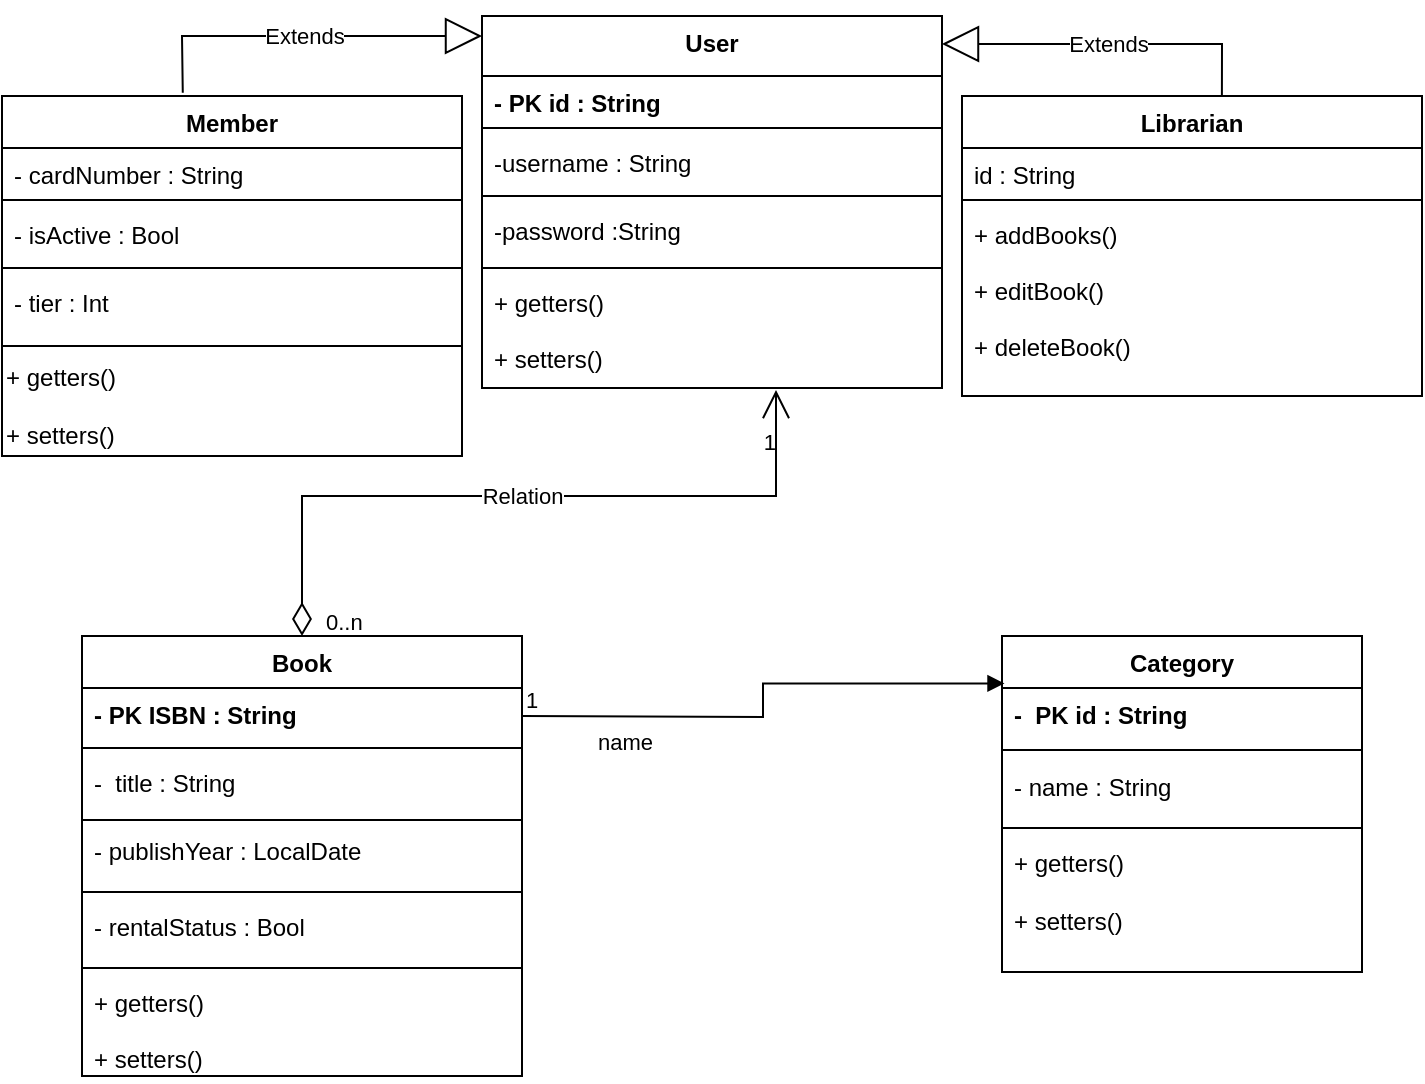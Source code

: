 <mxfile version="16.5.4" type="github">
  <diagram id="8Eo1U73nTL0b38TvhoSG" name="Page-1">
    <mxGraphModel dx="1093" dy="614" grid="1" gridSize="10" guides="1" tooltips="1" connect="1" arrows="1" fold="1" page="1" pageScale="1" pageWidth="850" pageHeight="1100" math="0" shadow="0">
      <root>
        <mxCell id="0" />
        <mxCell id="1" parent="0" />
        <mxCell id="87U8tCKJsjDM_NTHOUoC-15" value="User" style="swimlane;fontStyle=1;align=center;verticalAlign=top;childLayout=stackLayout;horizontal=1;startSize=30;horizontalStack=0;resizeParent=1;resizeParentMax=0;resizeLast=0;collapsible=1;marginBottom=0;" vertex="1" parent="1">
          <mxGeometry x="310" y="120" width="230" height="186" as="geometry" />
        </mxCell>
        <mxCell id="87U8tCKJsjDM_NTHOUoC-16" value="- PK id : String" style="text;strokeColor=none;fillColor=none;align=left;verticalAlign=top;spacingLeft=4;spacingRight=4;overflow=hidden;rotatable=0;points=[[0,0.5],[1,0.5]];portConstraint=eastwest;fontStyle=1" vertex="1" parent="87U8tCKJsjDM_NTHOUoC-15">
          <mxGeometry y="30" width="230" height="22" as="geometry" />
        </mxCell>
        <mxCell id="87U8tCKJsjDM_NTHOUoC-17" value="" style="line;strokeWidth=1;fillColor=none;align=left;verticalAlign=middle;spacingTop=-1;spacingLeft=3;spacingRight=3;rotatable=0;labelPosition=right;points=[];portConstraint=eastwest;" vertex="1" parent="87U8tCKJsjDM_NTHOUoC-15">
          <mxGeometry y="52" width="230" height="8" as="geometry" />
        </mxCell>
        <mxCell id="87U8tCKJsjDM_NTHOUoC-18" value="-username : String" style="text;strokeColor=none;fillColor=none;align=left;verticalAlign=top;spacingLeft=4;spacingRight=4;overflow=hidden;rotatable=0;points=[[0,0.5],[1,0.5]];portConstraint=eastwest;labelBorderColor=none;labelBackgroundColor=none;" vertex="1" parent="87U8tCKJsjDM_NTHOUoC-15">
          <mxGeometry y="60" width="230" height="26" as="geometry" />
        </mxCell>
        <mxCell id="87U8tCKJsjDM_NTHOUoC-31" value="" style="line;strokeWidth=1;fillColor=none;align=left;verticalAlign=middle;spacingTop=-1;spacingLeft=3;spacingRight=3;rotatable=0;labelPosition=right;points=[];portConstraint=eastwest;labelBackgroundColor=none;labelBorderColor=none;" vertex="1" parent="87U8tCKJsjDM_NTHOUoC-15">
          <mxGeometry y="86" width="230" height="8" as="geometry" />
        </mxCell>
        <mxCell id="87U8tCKJsjDM_NTHOUoC-28" value="-password :String" style="text;strokeColor=none;fillColor=none;align=left;verticalAlign=top;spacingLeft=4;spacingRight=4;overflow=hidden;rotatable=0;points=[[0,0.5],[1,0.5]];portConstraint=eastwest;labelBorderColor=none;labelBackgroundColor=none;" vertex="1" parent="87U8tCKJsjDM_NTHOUoC-15">
          <mxGeometry y="94" width="230" height="28" as="geometry" />
        </mxCell>
        <mxCell id="87U8tCKJsjDM_NTHOUoC-54" value="" style="line;strokeWidth=1;fillColor=none;align=left;verticalAlign=middle;spacingTop=-1;spacingLeft=3;spacingRight=3;rotatable=0;labelPosition=right;points=[];portConstraint=eastwest;labelBackgroundColor=none;labelBorderColor=none;" vertex="1" parent="87U8tCKJsjDM_NTHOUoC-15">
          <mxGeometry y="122" width="230" height="8" as="geometry" />
        </mxCell>
        <mxCell id="87U8tCKJsjDM_NTHOUoC-53" value="+ getters()" style="text;strokeColor=none;fillColor=none;align=left;verticalAlign=top;spacingLeft=4;spacingRight=4;overflow=hidden;rotatable=0;points=[[0,0.5],[1,0.5]];portConstraint=eastwest;labelBorderColor=none;labelBackgroundColor=none;" vertex="1" parent="87U8tCKJsjDM_NTHOUoC-15">
          <mxGeometry y="130" width="230" height="28" as="geometry" />
        </mxCell>
        <mxCell id="87U8tCKJsjDM_NTHOUoC-55" value="+ setters()" style="text;strokeColor=none;fillColor=none;align=left;verticalAlign=top;spacingLeft=4;spacingRight=4;overflow=hidden;rotatable=0;points=[[0,0.5],[1,0.5]];portConstraint=eastwest;labelBorderColor=none;labelBackgroundColor=none;" vertex="1" parent="87U8tCKJsjDM_NTHOUoC-15">
          <mxGeometry y="158" width="230" height="28" as="geometry" />
        </mxCell>
        <mxCell id="87U8tCKJsjDM_NTHOUoC-60" value="Extends" style="endArrow=block;endSize=16;endFill=0;html=1;rounded=0;exitX=0.393;exitY=-0.009;exitDx=0;exitDy=0;exitPerimeter=0;" edge="1" parent="87U8tCKJsjDM_NTHOUoC-15" source="87U8tCKJsjDM_NTHOUoC-35">
          <mxGeometry width="160" relative="1" as="geometry">
            <mxPoint x="-150" y="130" as="sourcePoint" />
            <mxPoint y="10" as="targetPoint" />
            <Array as="points">
              <mxPoint x="-150" y="10" />
            </Array>
          </mxGeometry>
        </mxCell>
        <mxCell id="87U8tCKJsjDM_NTHOUoC-35" value="Member" style="swimlane;fontStyle=1;align=center;verticalAlign=top;childLayout=stackLayout;horizontal=1;startSize=26;horizontalStack=0;resizeParent=1;resizeParentMax=0;resizeLast=0;collapsible=1;marginBottom=0;" vertex="1" parent="1">
          <mxGeometry x="70" y="160" width="230" height="180" as="geometry" />
        </mxCell>
        <mxCell id="87U8tCKJsjDM_NTHOUoC-36" value="- cardNumber : String" style="text;strokeColor=none;fillColor=none;align=left;verticalAlign=top;spacingLeft=4;spacingRight=4;overflow=hidden;rotatable=0;points=[[0,0.5],[1,0.5]];portConstraint=eastwest;" vertex="1" parent="87U8tCKJsjDM_NTHOUoC-35">
          <mxGeometry y="26" width="230" height="22" as="geometry" />
        </mxCell>
        <mxCell id="87U8tCKJsjDM_NTHOUoC-37" value="" style="line;strokeWidth=1;fillColor=none;align=left;verticalAlign=middle;spacingTop=-1;spacingLeft=3;spacingRight=3;rotatable=0;labelPosition=right;points=[];portConstraint=eastwest;" vertex="1" parent="87U8tCKJsjDM_NTHOUoC-35">
          <mxGeometry y="48" width="230" height="8" as="geometry" />
        </mxCell>
        <mxCell id="87U8tCKJsjDM_NTHOUoC-38" value="- isActive : Bool" style="text;strokeColor=none;fillColor=none;align=left;verticalAlign=top;spacingLeft=4;spacingRight=4;overflow=hidden;rotatable=0;points=[[0,0.5],[1,0.5]];portConstraint=eastwest;labelBorderColor=none;labelBackgroundColor=none;" vertex="1" parent="87U8tCKJsjDM_NTHOUoC-35">
          <mxGeometry y="56" width="230" height="26" as="geometry" />
        </mxCell>
        <mxCell id="87U8tCKJsjDM_NTHOUoC-68" value="" style="line;strokeWidth=1;fillColor=none;align=left;verticalAlign=middle;spacingTop=-1;spacingLeft=3;spacingRight=3;rotatable=0;labelPosition=right;points=[];portConstraint=eastwest;labelBackgroundColor=none;labelBorderColor=none;" vertex="1" parent="87U8tCKJsjDM_NTHOUoC-35">
          <mxGeometry y="82" width="230" height="8" as="geometry" />
        </mxCell>
        <mxCell id="87U8tCKJsjDM_NTHOUoC-67" value="- tier : Int" style="text;strokeColor=none;fillColor=none;align=left;verticalAlign=top;spacingLeft=4;spacingRight=4;overflow=hidden;rotatable=0;points=[[0,0.5],[1,0.5]];portConstraint=eastwest;labelBorderColor=none;labelBackgroundColor=none;" vertex="1" parent="87U8tCKJsjDM_NTHOUoC-35">
          <mxGeometry y="90" width="230" height="30" as="geometry" />
        </mxCell>
        <mxCell id="87U8tCKJsjDM_NTHOUoC-71" value="" style="line;strokeWidth=1;fillColor=none;align=left;verticalAlign=middle;spacingTop=-1;spacingLeft=3;spacingRight=3;rotatable=0;labelPosition=right;points=[];portConstraint=eastwest;labelBackgroundColor=none;labelBorderColor=none;" vertex="1" parent="87U8tCKJsjDM_NTHOUoC-35">
          <mxGeometry y="120" width="230" height="10" as="geometry" />
        </mxCell>
        <mxCell id="87U8tCKJsjDM_NTHOUoC-72" value="&lt;span&gt;+ getters()&amp;nbsp;&lt;/span&gt;&lt;br style=&quot;padding: 0px ; margin: 0px&quot;&gt;&lt;br style=&quot;padding: 0px ; margin: 0px&quot;&gt;&lt;span&gt;+ setters()&lt;/span&gt;" style="text;html=1;align=left;verticalAlign=middle;resizable=0;points=[];autosize=1;strokeColor=none;fillColor=none;" vertex="1" parent="87U8tCKJsjDM_NTHOUoC-35">
          <mxGeometry y="130" width="230" height="50" as="geometry" />
        </mxCell>
        <mxCell id="87U8tCKJsjDM_NTHOUoC-61" value="Librarian" style="swimlane;fontStyle=1;align=center;verticalAlign=top;childLayout=stackLayout;horizontal=1;startSize=26;horizontalStack=0;resizeParent=1;resizeParentMax=0;resizeLast=0;collapsible=1;marginBottom=0;" vertex="1" parent="1">
          <mxGeometry x="550" y="160" width="230" height="150" as="geometry" />
        </mxCell>
        <mxCell id="87U8tCKJsjDM_NTHOUoC-62" value="id : String" style="text;strokeColor=none;fillColor=none;align=left;verticalAlign=top;spacingLeft=4;spacingRight=4;overflow=hidden;rotatable=0;points=[[0,0.5],[1,0.5]];portConstraint=eastwest;" vertex="1" parent="87U8tCKJsjDM_NTHOUoC-61">
          <mxGeometry y="26" width="230" height="22" as="geometry" />
        </mxCell>
        <mxCell id="87U8tCKJsjDM_NTHOUoC-63" value="" style="line;strokeWidth=1;fillColor=none;align=left;verticalAlign=middle;spacingTop=-1;spacingLeft=3;spacingRight=3;rotatable=0;labelPosition=right;points=[];portConstraint=eastwest;" vertex="1" parent="87U8tCKJsjDM_NTHOUoC-61">
          <mxGeometry y="48" width="230" height="8" as="geometry" />
        </mxCell>
        <mxCell id="87U8tCKJsjDM_NTHOUoC-64" value="+ addBooks()&#xa;&#xa;+ editBook()&#xa;&#xa;+ deleteBook()" style="text;strokeColor=none;fillColor=none;align=left;verticalAlign=top;spacingLeft=4;spacingRight=4;overflow=hidden;rotatable=0;points=[[0,0.5],[1,0.5]];portConstraint=eastwest;labelBorderColor=none;labelBackgroundColor=none;" vertex="1" parent="87U8tCKJsjDM_NTHOUoC-61">
          <mxGeometry y="56" width="230" height="94" as="geometry" />
        </mxCell>
        <mxCell id="87U8tCKJsjDM_NTHOUoC-65" value="Extends" style="endArrow=block;endSize=16;endFill=0;html=1;rounded=0;exitX=0.565;exitY=0;exitDx=0;exitDy=0;exitPerimeter=0;" edge="1" parent="1" source="87U8tCKJsjDM_NTHOUoC-61">
          <mxGeometry width="160" relative="1" as="geometry">
            <mxPoint x="610.39" y="120.002" as="sourcePoint" />
            <mxPoint x="540" y="134" as="targetPoint" />
            <Array as="points">
              <mxPoint x="680" y="134" />
            </Array>
          </mxGeometry>
        </mxCell>
        <mxCell id="87U8tCKJsjDM_NTHOUoC-73" value="Book" style="swimlane;fontStyle=1;align=center;verticalAlign=top;childLayout=stackLayout;horizontal=1;startSize=26;horizontalStack=0;resizeParent=1;resizeParentMax=0;resizeLast=0;collapsible=1;marginBottom=0;labelBackgroundColor=none;labelBorderColor=none;" vertex="1" parent="1">
          <mxGeometry x="110" y="430" width="220" height="220" as="geometry" />
        </mxCell>
        <mxCell id="87U8tCKJsjDM_NTHOUoC-74" value="- PK ISBN : String" style="text;strokeColor=none;fillColor=none;align=left;verticalAlign=top;spacingLeft=4;spacingRight=4;overflow=hidden;rotatable=0;points=[[0,0.5],[1,0.5]];portConstraint=eastwest;labelBackgroundColor=none;labelBorderColor=none;fontStyle=1" vertex="1" parent="87U8tCKJsjDM_NTHOUoC-73">
          <mxGeometry y="26" width="220" height="26" as="geometry" />
        </mxCell>
        <mxCell id="87U8tCKJsjDM_NTHOUoC-78" value="" style="line;strokeWidth=1;fillColor=none;align=left;verticalAlign=middle;spacingTop=-1;spacingLeft=3;spacingRight=3;rotatable=0;labelPosition=right;points=[];portConstraint=eastwest;labelBackgroundColor=none;labelBorderColor=none;" vertex="1" parent="87U8tCKJsjDM_NTHOUoC-73">
          <mxGeometry y="52" width="220" height="8" as="geometry" />
        </mxCell>
        <mxCell id="87U8tCKJsjDM_NTHOUoC-77" value="-  title : String" style="text;strokeColor=none;fillColor=none;align=left;verticalAlign=top;spacingLeft=4;spacingRight=4;overflow=hidden;rotatable=0;points=[[0,0.5],[1,0.5]];portConstraint=eastwest;labelBackgroundColor=none;labelBorderColor=none;fontStyle=0" vertex="1" parent="87U8tCKJsjDM_NTHOUoC-73">
          <mxGeometry y="60" width="220" height="30" as="geometry" />
        </mxCell>
        <mxCell id="87U8tCKJsjDM_NTHOUoC-75" value="" style="line;strokeWidth=1;fillColor=none;align=left;verticalAlign=middle;spacingTop=-1;spacingLeft=3;spacingRight=3;rotatable=0;labelPosition=right;points=[];portConstraint=eastwest;labelBackgroundColor=none;labelBorderColor=none;" vertex="1" parent="87U8tCKJsjDM_NTHOUoC-73">
          <mxGeometry y="90" width="220" height="4" as="geometry" />
        </mxCell>
        <mxCell id="87U8tCKJsjDM_NTHOUoC-82" value="- publishYear : LocalDate" style="text;strokeColor=none;fillColor=none;align=left;verticalAlign=top;spacingLeft=4;spacingRight=4;overflow=hidden;rotatable=0;points=[[0,0.5],[1,0.5]];portConstraint=eastwest;labelBackgroundColor=none;labelBorderColor=none;fontStyle=0" vertex="1" parent="87U8tCKJsjDM_NTHOUoC-73">
          <mxGeometry y="94" width="220" height="30" as="geometry" />
        </mxCell>
        <mxCell id="87U8tCKJsjDM_NTHOUoC-83" value="" style="line;strokeWidth=1;fillColor=none;align=left;verticalAlign=middle;spacingTop=-1;spacingLeft=3;spacingRight=3;rotatable=0;labelPosition=right;points=[];portConstraint=eastwest;labelBackgroundColor=none;labelBorderColor=none;" vertex="1" parent="87U8tCKJsjDM_NTHOUoC-73">
          <mxGeometry y="124" width="220" height="8" as="geometry" />
        </mxCell>
        <mxCell id="87U8tCKJsjDM_NTHOUoC-84" value="- rentalStatus : Bool" style="text;strokeColor=none;fillColor=none;align=left;verticalAlign=top;spacingLeft=4;spacingRight=4;overflow=hidden;rotatable=0;points=[[0,0.5],[1,0.5]];portConstraint=eastwest;labelBackgroundColor=none;labelBorderColor=none;fontStyle=0" vertex="1" parent="87U8tCKJsjDM_NTHOUoC-73">
          <mxGeometry y="132" width="220" height="30" as="geometry" />
        </mxCell>
        <mxCell id="87U8tCKJsjDM_NTHOUoC-85" value="" style="line;strokeWidth=1;fillColor=none;align=left;verticalAlign=middle;spacingTop=-1;spacingLeft=3;spacingRight=3;rotatable=0;labelPosition=right;points=[];portConstraint=eastwest;labelBackgroundColor=none;labelBorderColor=none;" vertex="1" parent="87U8tCKJsjDM_NTHOUoC-73">
          <mxGeometry y="162" width="220" height="8" as="geometry" />
        </mxCell>
        <mxCell id="87U8tCKJsjDM_NTHOUoC-76" value="+ getters()&#xa;&#xa;+ setters()" style="text;strokeColor=none;fillColor=none;align=left;verticalAlign=top;spacingLeft=4;spacingRight=4;overflow=hidden;rotatable=0;points=[[0,0.5],[1,0.5]];portConstraint=eastwest;labelBackgroundColor=none;labelBorderColor=none;" vertex="1" parent="87U8tCKJsjDM_NTHOUoC-73">
          <mxGeometry y="170" width="220" height="50" as="geometry" />
        </mxCell>
        <mxCell id="87U8tCKJsjDM_NTHOUoC-108" value="Relation" style="endArrow=open;html=1;endSize=12;startArrow=diamondThin;startSize=14;startFill=0;edgeStyle=orthogonalEdgeStyle;rounded=0;exitX=0.5;exitY=0;exitDx=0;exitDy=0;" edge="1" parent="1" source="87U8tCKJsjDM_NTHOUoC-73">
          <mxGeometry relative="1" as="geometry">
            <mxPoint x="220" y="410" as="sourcePoint" />
            <mxPoint x="457" y="307" as="targetPoint" />
            <Array as="points">
              <mxPoint x="220" y="360" />
              <mxPoint x="457" y="360" />
              <mxPoint x="457" y="307" />
            </Array>
          </mxGeometry>
        </mxCell>
        <mxCell id="87U8tCKJsjDM_NTHOUoC-109" value="0..n" style="edgeLabel;resizable=0;html=1;align=left;verticalAlign=top;labelBackgroundColor=none;labelBorderColor=none;" connectable="0" vertex="1" parent="87U8tCKJsjDM_NTHOUoC-108">
          <mxGeometry x="-1" relative="1" as="geometry">
            <mxPoint x="10" y="-20" as="offset" />
          </mxGeometry>
        </mxCell>
        <mxCell id="87U8tCKJsjDM_NTHOUoC-110" value="1" style="edgeLabel;resizable=0;html=1;align=right;verticalAlign=top;labelBackgroundColor=none;labelBorderColor=none;" connectable="0" vertex="1" parent="87U8tCKJsjDM_NTHOUoC-108">
          <mxGeometry x="1" relative="1" as="geometry">
            <mxPoint y="13" as="offset" />
          </mxGeometry>
        </mxCell>
        <mxCell id="87U8tCKJsjDM_NTHOUoC-111" value="Category" style="swimlane;fontStyle=1;align=center;verticalAlign=top;childLayout=stackLayout;horizontal=1;startSize=26;horizontalStack=0;resizeParent=1;resizeParentMax=0;resizeLast=0;collapsible=1;marginBottom=0;labelBackgroundColor=none;labelBorderColor=none;" vertex="1" parent="1">
          <mxGeometry x="570" y="430" width="180" height="168" as="geometry" />
        </mxCell>
        <mxCell id="87U8tCKJsjDM_NTHOUoC-112" value="-  PK id : String" style="text;strokeColor=none;fillColor=none;align=left;verticalAlign=top;spacingLeft=4;spacingRight=4;overflow=hidden;rotatable=0;points=[[0,0.5],[1,0.5]];portConstraint=eastwest;labelBackgroundColor=none;labelBorderColor=none;fontStyle=1" vertex="1" parent="87U8tCKJsjDM_NTHOUoC-111">
          <mxGeometry y="26" width="180" height="26" as="geometry" />
        </mxCell>
        <mxCell id="87U8tCKJsjDM_NTHOUoC-113" value="" style="line;strokeWidth=1;fillColor=none;align=left;verticalAlign=middle;spacingTop=-1;spacingLeft=3;spacingRight=3;rotatable=0;labelPosition=right;points=[];portConstraint=eastwest;labelBackgroundColor=none;labelBorderColor=none;" vertex="1" parent="87U8tCKJsjDM_NTHOUoC-111">
          <mxGeometry y="52" width="180" height="10" as="geometry" />
        </mxCell>
        <mxCell id="87U8tCKJsjDM_NTHOUoC-125" value="- name : String" style="text;strokeColor=none;fillColor=none;spacingLeft=4;spacingRight=4;overflow=hidden;rotatable=0;points=[[0,0.5],[1,0.5]];portConstraint=eastwest;fontSize=12;labelBackgroundColor=none;labelBorderColor=none;" vertex="1" parent="87U8tCKJsjDM_NTHOUoC-111">
          <mxGeometry y="62" width="180" height="30" as="geometry" />
        </mxCell>
        <mxCell id="87U8tCKJsjDM_NTHOUoC-124" value="" style="line;strokeWidth=1;fillColor=none;align=left;verticalAlign=middle;spacingTop=-1;spacingLeft=3;spacingRight=3;rotatable=0;labelPosition=right;points=[];portConstraint=eastwest;labelBackgroundColor=none;labelBorderColor=none;" vertex="1" parent="87U8tCKJsjDM_NTHOUoC-111">
          <mxGeometry y="92" width="180" height="8" as="geometry" />
        </mxCell>
        <mxCell id="87U8tCKJsjDM_NTHOUoC-114" value="+ getters()&#xa;&#xa;+ setters()" style="text;strokeColor=none;fillColor=none;align=left;verticalAlign=top;spacingLeft=4;spacingRight=4;overflow=hidden;rotatable=0;points=[[0,0.5],[1,0.5]];portConstraint=eastwest;labelBackgroundColor=none;labelBorderColor=none;whiteSpace=wrap;" vertex="1" parent="87U8tCKJsjDM_NTHOUoC-111">
          <mxGeometry y="100" width="180" height="68" as="geometry" />
        </mxCell>
        <mxCell id="87U8tCKJsjDM_NTHOUoC-115" value="name" style="endArrow=block;endFill=1;html=1;edgeStyle=orthogonalEdgeStyle;align=left;verticalAlign=top;rounded=0;entryX=0.007;entryY=0.141;entryDx=0;entryDy=0;entryPerimeter=0;" edge="1" parent="1" target="87U8tCKJsjDM_NTHOUoC-111">
          <mxGeometry x="-0.718" relative="1" as="geometry">
            <mxPoint x="330" y="470" as="sourcePoint" />
            <mxPoint x="490" y="470" as="targetPoint" />
            <mxPoint as="offset" />
          </mxGeometry>
        </mxCell>
        <mxCell id="87U8tCKJsjDM_NTHOUoC-116" value="1" style="edgeLabel;resizable=0;html=1;align=left;verticalAlign=bottom;labelBackgroundColor=none;labelBorderColor=none;" connectable="0" vertex="1" parent="87U8tCKJsjDM_NTHOUoC-115">
          <mxGeometry x="-1" relative="1" as="geometry" />
        </mxCell>
      </root>
    </mxGraphModel>
  </diagram>
</mxfile>
